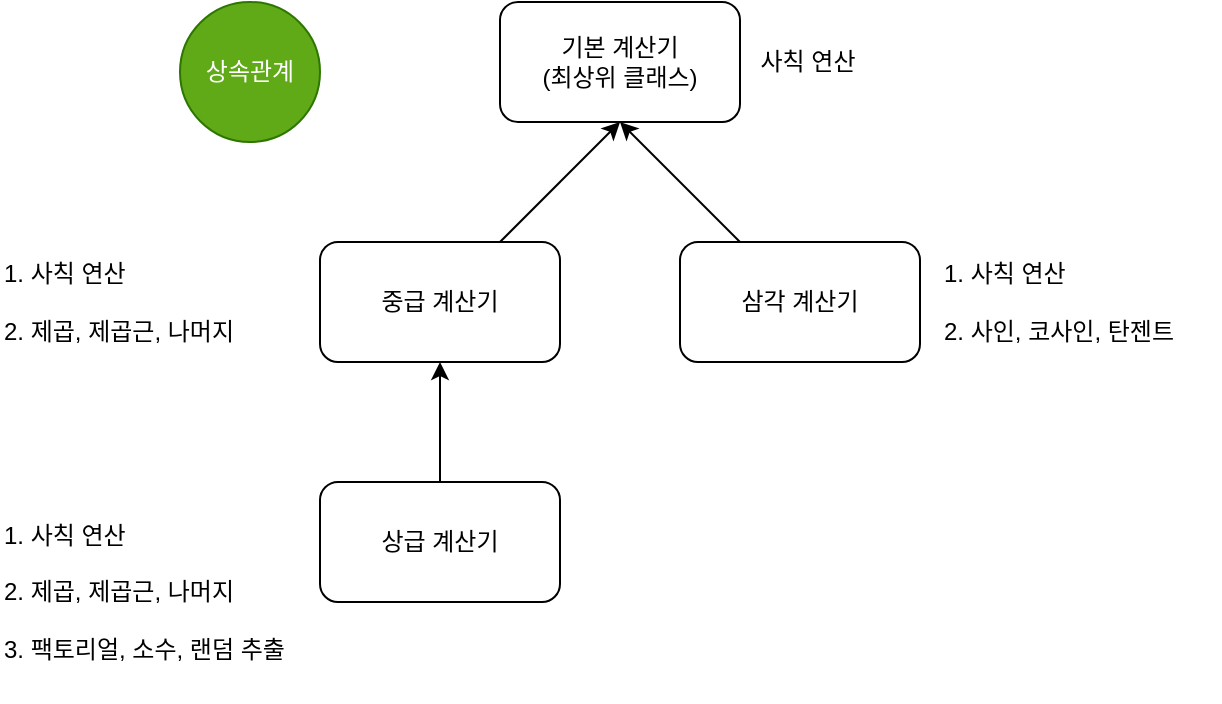<mxfile>
    <diagram id="EP5AY-gkX6GOvuUrK65X" name="페이지-1">
        <mxGraphModel dx="912" dy="583" grid="0" gridSize="10" guides="1" tooltips="1" connect="1" arrows="1" fold="1" page="1" pageScale="1" pageWidth="827" pageHeight="1169" background="none" math="0" shadow="0">
            <root>
                <mxCell id="0"/>
                <mxCell id="1" parent="0"/>
                <mxCell id="3" value="상속관계" style="ellipse;whiteSpace=wrap;html=1;aspect=fixed;fillColor=#60a917;fontColor=#ffffff;strokeColor=#2D7600;rounded=1;" vertex="1" parent="1">
                    <mxGeometry x="170" y="40" width="70" height="70" as="geometry"/>
                </mxCell>
                <mxCell id="12" value="" style="edgeStyle=none;html=1;" edge="1" parent="1" source="6" target="7">
                    <mxGeometry relative="1" as="geometry"/>
                </mxCell>
                <mxCell id="6" value="상급 계산기" style="rounded=1;whiteSpace=wrap;html=1;" vertex="1" parent="1">
                    <mxGeometry x="240" y="280" width="120" height="60" as="geometry"/>
                </mxCell>
                <mxCell id="13" style="edgeStyle=none;html=1;entryX=0.5;entryY=1;entryDx=0;entryDy=0;" edge="1" parent="1" source="7" target="8">
                    <mxGeometry relative="1" as="geometry"/>
                </mxCell>
                <mxCell id="7" value="중급 계산기" style="rounded=1;whiteSpace=wrap;html=1;" vertex="1" parent="1">
                    <mxGeometry x="240" y="160" width="120" height="60" as="geometry"/>
                </mxCell>
                <mxCell id="8" value="기본 계산기&lt;br&gt;(최상위 클래스)" style="rounded=1;whiteSpace=wrap;html=1;" vertex="1" parent="1">
                    <mxGeometry x="330" y="40" width="120" height="60" as="geometry"/>
                </mxCell>
                <mxCell id="14" style="edgeStyle=none;html=1;entryX=0.5;entryY=1;entryDx=0;entryDy=0;" edge="1" parent="1" source="9" target="8">
                    <mxGeometry relative="1" as="geometry"/>
                </mxCell>
                <mxCell id="9" value="삼각 계산기" style="rounded=1;whiteSpace=wrap;html=1;" vertex="1" parent="1">
                    <mxGeometry x="420" y="160" width="120" height="60" as="geometry"/>
                </mxCell>
                <mxCell id="15" value="사칙 연산" style="text;html=1;strokeColor=none;fillColor=none;align=center;verticalAlign=middle;whiteSpace=wrap;rounded=1;" vertex="1" parent="1">
                    <mxGeometry x="454" y="55" width="60" height="30" as="geometry"/>
                </mxCell>
                <mxCell id="16" value="1. 사칙 연산&lt;br&gt;&lt;br&gt;2. 제곱, 제곱근, 나머지" style="text;html=1;strokeColor=none;fillColor=none;align=left;verticalAlign=middle;whiteSpace=wrap;rounded=1;" vertex="1" parent="1">
                    <mxGeometry x="80" y="160" width="140" height="60" as="geometry"/>
                </mxCell>
                <mxCell id="18" value="1. 사칙 연산&lt;br&gt;&lt;br&gt;2. 제곱, 제곱근, 나머지&lt;br&gt;&lt;br&gt;3. 팩토리얼, 소수, 랜덤 추출" style="text;html=1;strokeColor=none;fillColor=none;align=left;verticalAlign=middle;whiteSpace=wrap;rounded=1;" vertex="1" parent="1">
                    <mxGeometry x="80" y="280" width="160" height="110" as="geometry"/>
                </mxCell>
                <mxCell id="19" value="1. 사칙 연산&lt;br&gt;&lt;br&gt;2. 사인, 코사인, 탄젠트" style="text;html=1;strokeColor=none;fillColor=none;align=left;verticalAlign=middle;whiteSpace=wrap;rounded=1;" vertex="1" parent="1">
                    <mxGeometry x="550" y="160" width="140" height="60" as="geometry"/>
                </mxCell>
            </root>
        </mxGraphModel>
    </diagram>
</mxfile>
